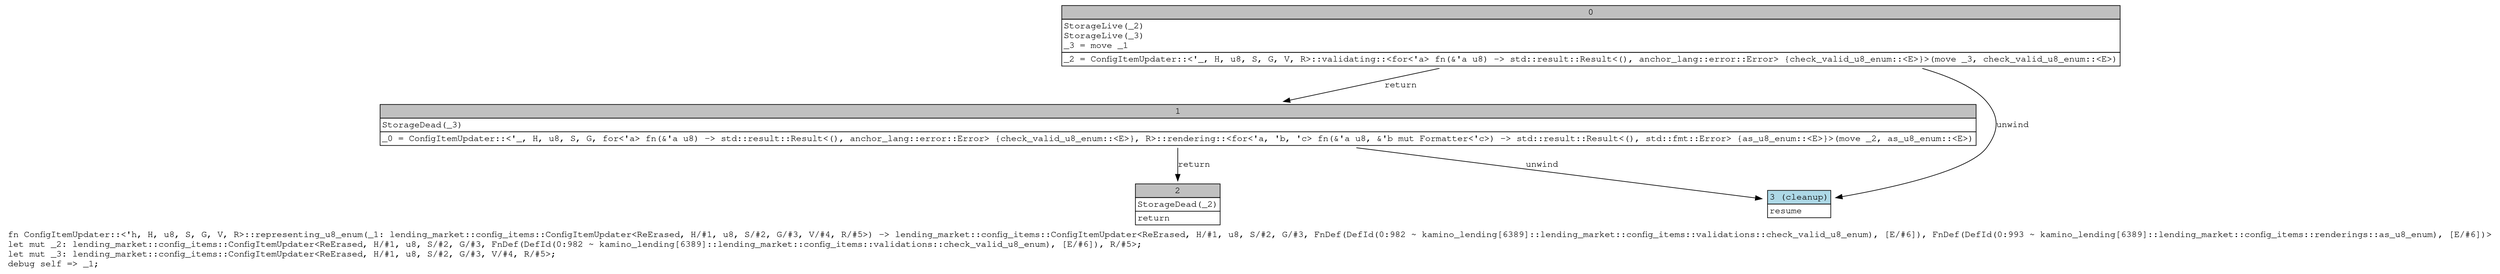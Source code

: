 digraph Mir_0_944 {
    graph [fontname="Courier, monospace"];
    node [fontname="Courier, monospace"];
    edge [fontname="Courier, monospace"];
    label=<fn ConfigItemUpdater::&lt;'h, H, u8, S, G, V, R&gt;::representing_u8_enum(_1: lending_market::config_items::ConfigItemUpdater&lt;ReErased, H/#1, u8, S/#2, G/#3, V/#4, R/#5&gt;) -&gt; lending_market::config_items::ConfigItemUpdater&lt;ReErased, H/#1, u8, S/#2, G/#3, FnDef(DefId(0:982 ~ kamino_lending[6389]::lending_market::config_items::validations::check_valid_u8_enum), [E/#6]), FnDef(DefId(0:993 ~ kamino_lending[6389]::lending_market::config_items::renderings::as_u8_enum), [E/#6])&gt;<br align="left"/>let mut _2: lending_market::config_items::ConfigItemUpdater&lt;ReErased, H/#1, u8, S/#2, G/#3, FnDef(DefId(0:982 ~ kamino_lending[6389]::lending_market::config_items::validations::check_valid_u8_enum), [E/#6]), R/#5&gt;;<br align="left"/>let mut _3: lending_market::config_items::ConfigItemUpdater&lt;ReErased, H/#1, u8, S/#2, G/#3, V/#4, R/#5&gt;;<br align="left"/>debug self =&gt; _1;<br align="left"/>>;
    bb0__0_944 [shape="none", label=<<table border="0" cellborder="1" cellspacing="0"><tr><td bgcolor="gray" align="center" colspan="1">0</td></tr><tr><td align="left" balign="left">StorageLive(_2)<br/>StorageLive(_3)<br/>_3 = move _1<br/></td></tr><tr><td align="left">_2 = ConfigItemUpdater::&lt;'_, H, u8, S, G, V, R&gt;::validating::&lt;for&lt;'a&gt; fn(&amp;'a u8) -&gt; std::result::Result&lt;(), anchor_lang::error::Error&gt; {check_valid_u8_enum::&lt;E&gt;}&gt;(move _3, check_valid_u8_enum::&lt;E&gt;)</td></tr></table>>];
    bb1__0_944 [shape="none", label=<<table border="0" cellborder="1" cellspacing="0"><tr><td bgcolor="gray" align="center" colspan="1">1</td></tr><tr><td align="left" balign="left">StorageDead(_3)<br/></td></tr><tr><td align="left">_0 = ConfigItemUpdater::&lt;'_, H, u8, S, G, for&lt;'a&gt; fn(&amp;'a u8) -&gt; std::result::Result&lt;(), anchor_lang::error::Error&gt; {check_valid_u8_enum::&lt;E&gt;}, R&gt;::rendering::&lt;for&lt;'a, 'b, 'c&gt; fn(&amp;'a u8, &amp;'b mut Formatter&lt;'c&gt;) -&gt; std::result::Result&lt;(), std::fmt::Error&gt; {as_u8_enum::&lt;E&gt;}&gt;(move _2, as_u8_enum::&lt;E&gt;)</td></tr></table>>];
    bb2__0_944 [shape="none", label=<<table border="0" cellborder="1" cellspacing="0"><tr><td bgcolor="gray" align="center" colspan="1">2</td></tr><tr><td align="left" balign="left">StorageDead(_2)<br/></td></tr><tr><td align="left">return</td></tr></table>>];
    bb3__0_944 [shape="none", label=<<table border="0" cellborder="1" cellspacing="0"><tr><td bgcolor="lightblue" align="center" colspan="1">3 (cleanup)</td></tr><tr><td align="left">resume</td></tr></table>>];
    bb0__0_944 -> bb1__0_944 [label="return"];
    bb0__0_944 -> bb3__0_944 [label="unwind"];
    bb1__0_944 -> bb2__0_944 [label="return"];
    bb1__0_944 -> bb3__0_944 [label="unwind"];
}
